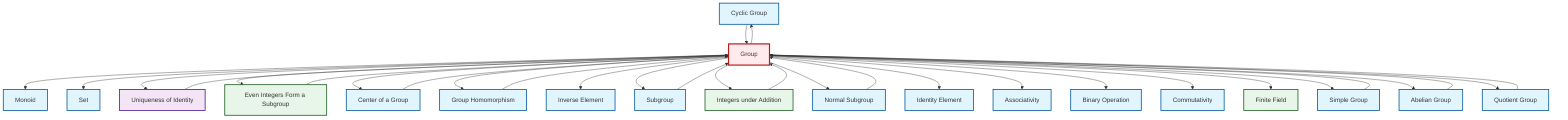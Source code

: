 graph TD
    classDef definition fill:#e1f5fe,stroke:#01579b,stroke-width:2px
    classDef theorem fill:#f3e5f5,stroke:#4a148c,stroke-width:2px
    classDef axiom fill:#fff3e0,stroke:#e65100,stroke-width:2px
    classDef example fill:#e8f5e9,stroke:#1b5e20,stroke-width:2px
    classDef current fill:#ffebee,stroke:#b71c1c,stroke-width:3px
    def-set["Set"]:::definition
    def-cyclic-group["Cyclic Group"]:::definition
    def-group["Group"]:::definition
    def-identity-element["Identity Element"]:::definition
    def-normal-subgroup["Normal Subgroup"]:::definition
    def-center-of-group["Center of a Group"]:::definition
    thm-unique-identity["Uniqueness of Identity"]:::theorem
    def-commutativity["Commutativity"]:::definition
    def-subgroup["Subgroup"]:::definition
    ex-even-integers-subgroup["Even Integers Form a Subgroup"]:::example
    def-quotient-group["Quotient Group"]:::definition
    ex-integers-addition["Integers under Addition"]:::example
    def-abelian-group["Abelian Group"]:::definition
    def-homomorphism["Group Homomorphism"]:::definition
    def-simple-group["Simple Group"]:::definition
    def-associativity["Associativity"]:::definition
    ex-finite-field["Finite Field"]:::example
    def-inverse-element["Inverse Element"]:::definition
    def-binary-operation["Binary Operation"]:::definition
    def-monoid["Monoid"]:::definition
    thm-unique-identity --> def-group
    def-group --> def-monoid
    def-group --> def-set
    def-quotient-group --> def-group
    def-group --> thm-unique-identity
    def-group --> ex-even-integers-subgroup
    def-subgroup --> def-group
    def-center-of-group --> def-group
    def-normal-subgroup --> def-group
    def-simple-group --> def-group
    def-group --> def-center-of-group
    def-cyclic-group --> def-group
    def-group --> def-homomorphism
    def-abelian-group --> def-group
    def-group --> def-inverse-element
    def-group --> def-subgroup
    def-group --> ex-integers-addition
    def-group --> def-normal-subgroup
    ex-integers-addition --> def-group
    def-group --> def-identity-element
    def-homomorphism --> def-group
    def-group --> def-associativity
    def-group --> def-binary-operation
    def-group --> def-commutativity
    def-group --> ex-finite-field
    ex-even-integers-subgroup --> def-group
    def-group --> def-simple-group
    def-group --> def-cyclic-group
    def-group --> def-abelian-group
    def-group --> def-quotient-group
    class def-group current